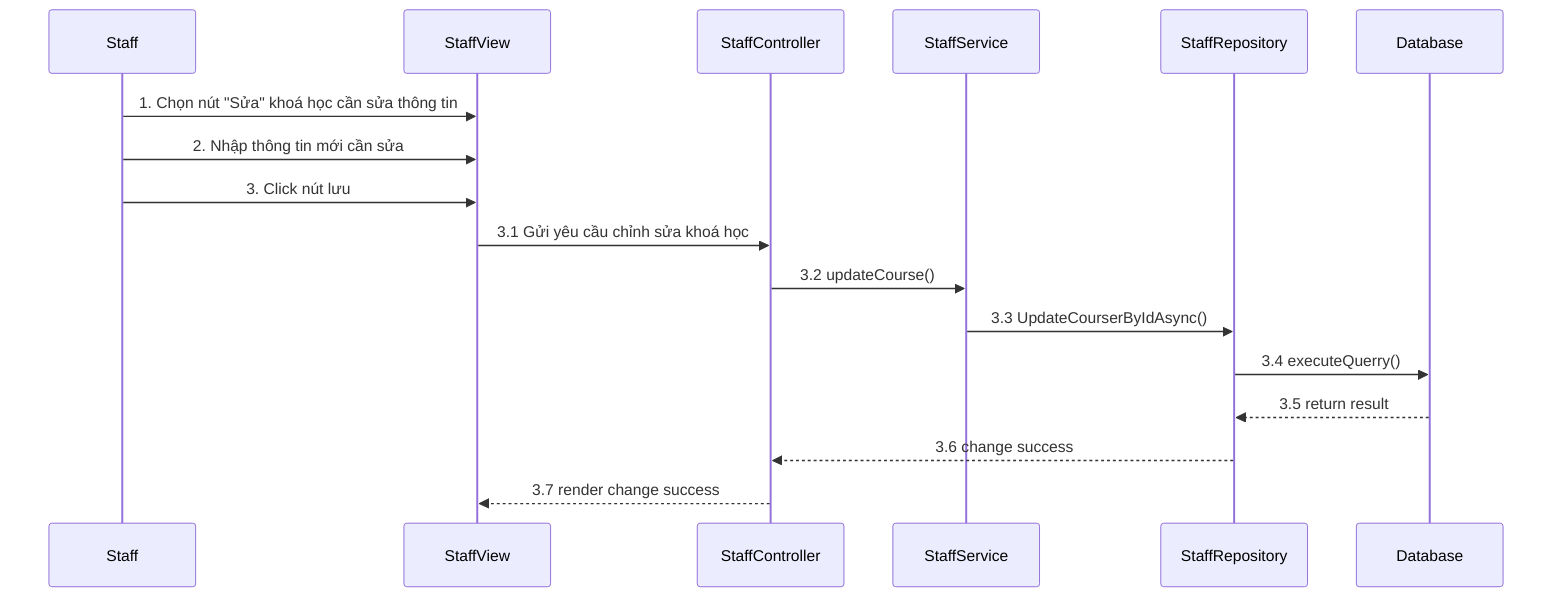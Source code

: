 %%# chỉnh sửa khoá học

sequenceDiagram
    participant Staff
    participant StaffView
    participant StaffController
    participant StaffService
    participant StaffRepository
    participant Database

    Staff->>StaffView:  1. Chọn nút "Sửa" khoá học cần sửa thông tin

    Staff->>StaffView: 2. Nhập thông tin mới cần sửa
    Staff->>StaffView: 3. Click nút lưu
    StaffView->>StaffController: 3.1 Gửi yêu cầu chỉnh sửa khoá học
    StaffController->>StaffService: 3.2 updateCourse()
    StaffService->>StaffRepository: 3.3 UpdateCourserByIdAsync()
    StaffRepository->>Database: 3.4 executeQuerry()

    
    Database-->>StaffRepository: 3.5 return result
    StaffRepository-->>StaffController: 3.6 change success
    StaffController-->>StaffView: 3.7 render change success